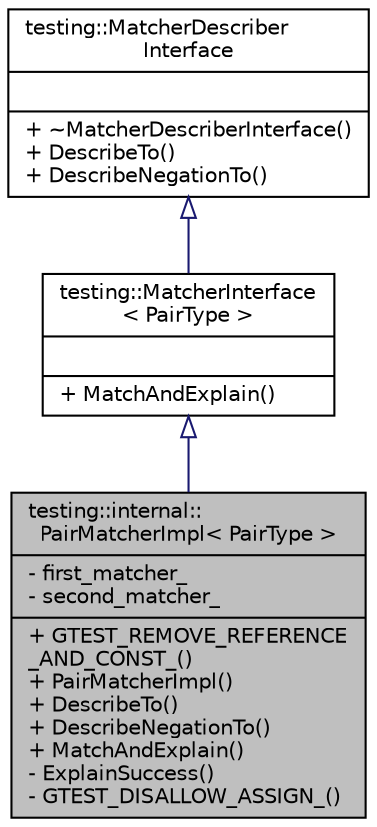 digraph "testing::internal::PairMatcherImpl&lt; PairType &gt;"
{
  edge [fontname="Helvetica",fontsize="10",labelfontname="Helvetica",labelfontsize="10"];
  node [fontname="Helvetica",fontsize="10",shape=record];
  Node0 [label="{testing::internal::\lPairMatcherImpl\< PairType \>\n|- first_matcher_\l- second_matcher_\l|+ GTEST_REMOVE_REFERENCE\l_AND_CONST_()\l+ PairMatcherImpl()\l+ DescribeTo()\l+ DescribeNegationTo()\l+ MatchAndExplain()\l- ExplainSuccess()\l- GTEST_DISALLOW_ASSIGN_()\l}",height=0.2,width=0.4,color="black", fillcolor="grey75", style="filled", fontcolor="black"];
  Node1 -> Node0 [dir="back",color="midnightblue",fontsize="10",style="solid",arrowtail="onormal",fontname="Helvetica"];
  Node1 [label="{testing::MatcherInterface\l\< PairType \>\n||+ MatchAndExplain()\l}",height=0.2,width=0.4,color="black", fillcolor="white", style="filled",URL="$d3/d16/classtesting_1_1_matcher_interface.html"];
  Node2 -> Node1 [dir="back",color="midnightblue",fontsize="10",style="solid",arrowtail="onormal",fontname="Helvetica"];
  Node2 [label="{testing::MatcherDescriber\lInterface\n||+ ~MatcherDescriberInterface()\l+ DescribeTo()\l+ DescribeNegationTo()\l}",height=0.2,width=0.4,color="black", fillcolor="white", style="filled",URL="$de/d2a/classtesting_1_1_matcher_describer_interface.html"];
}
